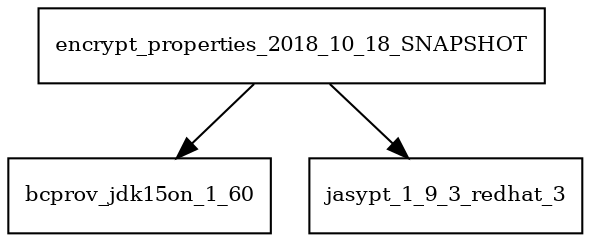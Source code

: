 digraph encrypt_properties_2018_10_18_SNAPSHOT_dependencies {
  node [shape = box, fontsize=10.0];
  encrypt_properties_2018_10_18_SNAPSHOT -> bcprov_jdk15on_1_60;
  encrypt_properties_2018_10_18_SNAPSHOT -> jasypt_1_9_3_redhat_3;
}
